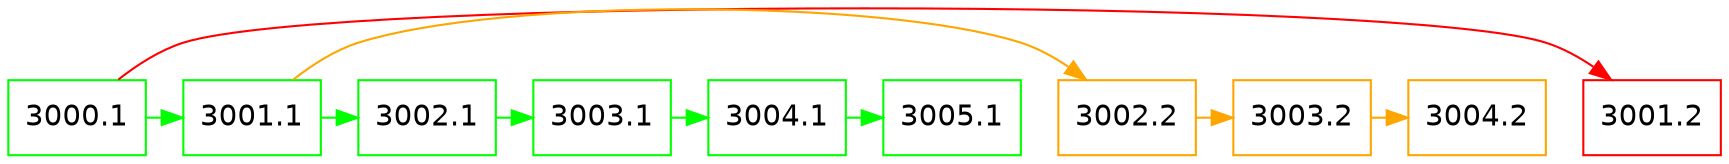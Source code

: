 digraph chains {
  node [shape=box; fontname=Helvetica]
  {
    rank = same;

    B0 [label="3000.1"; color=Green]

    B1 [label="3001.1"; color=Green]
    B2 [label="3001.2"; color=Red]

    B3 [label="3002.1"; color=Green]
    B4 [label="3002.2"; color=Orange]

    B5 [label="3003.1"; color=Green]
    B6 [label="3003.2"; color=Orange]

    B7 [label="3004.1"; color=Green]
    B8 [label="3004.2"; color=Orange]

    B9 [label="3005.1"; color=Green]

    B0 -> B1 [weight=100; color=Green]
    B0 -> B2 [weight=0; color=Red]
    B1 -> B3 [weight=100; color=Green]
    B1 -> B4 [weight=0; color=Orange]
    B3 -> B5 -> B7 -> B9 [color=Green]
    B4 -> B6 -> B8 [color=Orange]

  }

}
